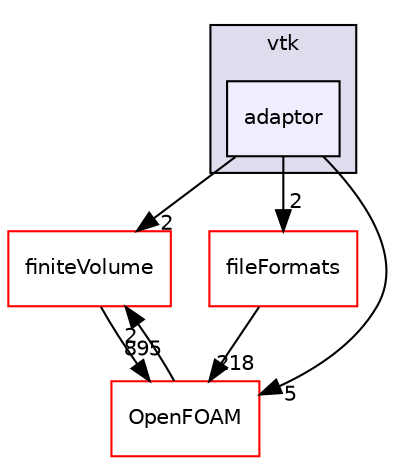 digraph "src/conversion/vtk/adaptor" {
  bgcolor=transparent;
  compound=true
  node [ fontsize="10", fontname="Helvetica"];
  edge [ labelfontsize="10", labelfontname="Helvetica"];
  subgraph clusterdir_12e416c3de93d25c20fbd14a90683549 {
    graph [ bgcolor="#ddddee", pencolor="black", label="vtk" fontname="Helvetica", fontsize="10", URL="dir_12e416c3de93d25c20fbd14a90683549.html"]
  dir_5d919abde54aad5be9c800c0730d4cdb [shape=box, label="adaptor", style="filled", fillcolor="#eeeeff", pencolor="black", URL="dir_5d919abde54aad5be9c800c0730d4cdb.html"];
  }
  dir_9bd15774b555cf7259a6fa18f99fe99b [shape=box label="finiteVolume" color="red" URL="dir_9bd15774b555cf7259a6fa18f99fe99b.html"];
  dir_b05602f37bb521a7142c0a3e200b5f35 [shape=box label="fileFormats" color="red" URL="dir_b05602f37bb521a7142c0a3e200b5f35.html"];
  dir_c5473ff19b20e6ec4dfe5c310b3778a8 [shape=box label="OpenFOAM" color="red" URL="dir_c5473ff19b20e6ec4dfe5c310b3778a8.html"];
  dir_9bd15774b555cf7259a6fa18f99fe99b->dir_c5473ff19b20e6ec4dfe5c310b3778a8 [headlabel="895", labeldistance=1.5 headhref="dir_000814_002151.html"];
  dir_b05602f37bb521a7142c0a3e200b5f35->dir_c5473ff19b20e6ec4dfe5c310b3778a8 [headlabel="218", labeldistance=1.5 headhref="dir_000682_002151.html"];
  dir_5d919abde54aad5be9c800c0730d4cdb->dir_9bd15774b555cf7259a6fa18f99fe99b [headlabel="2", labeldistance=1.5 headhref="dir_000562_000814.html"];
  dir_5d919abde54aad5be9c800c0730d4cdb->dir_b05602f37bb521a7142c0a3e200b5f35 [headlabel="2", labeldistance=1.5 headhref="dir_000562_000682.html"];
  dir_5d919abde54aad5be9c800c0730d4cdb->dir_c5473ff19b20e6ec4dfe5c310b3778a8 [headlabel="5", labeldistance=1.5 headhref="dir_000562_002151.html"];
  dir_c5473ff19b20e6ec4dfe5c310b3778a8->dir_9bd15774b555cf7259a6fa18f99fe99b [headlabel="2", labeldistance=1.5 headhref="dir_002151_000814.html"];
}
